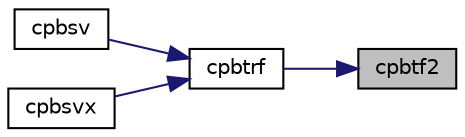 digraph "cpbtf2"
{
 // LATEX_PDF_SIZE
  edge [fontname="Helvetica",fontsize="10",labelfontname="Helvetica",labelfontsize="10"];
  node [fontname="Helvetica",fontsize="10",shape=record];
  rankdir="RL";
  Node1 [label="cpbtf2",height=0.2,width=0.4,color="black", fillcolor="grey75", style="filled", fontcolor="black",tooltip="CPBTF2 computes the Cholesky factorization of a symmetric/Hermitian positive definite band matrix (un..."];
  Node1 -> Node2 [dir="back",color="midnightblue",fontsize="10",style="solid",fontname="Helvetica"];
  Node2 [label="cpbtrf",height=0.2,width=0.4,color="black", fillcolor="white", style="filled",URL="$cpbtrf_8f.html#af33933d8a7b2f806d3072cdb1405fd6f",tooltip="CPBTRF"];
  Node2 -> Node3 [dir="back",color="midnightblue",fontsize="10",style="solid",fontname="Helvetica"];
  Node3 [label="cpbsv",height=0.2,width=0.4,color="black", fillcolor="white", style="filled",URL="$cpbsv_8f.html#a058015813562df2e1100200bd87c692c",tooltip="CPBSV computes the solution to system of linear equations A * X = B for OTHER matrices"];
  Node2 -> Node4 [dir="back",color="midnightblue",fontsize="10",style="solid",fontname="Helvetica"];
  Node4 [label="cpbsvx",height=0.2,width=0.4,color="black", fillcolor="white", style="filled",URL="$cpbsvx_8f.html#ab6eacad249a7dcb36a0fae555742c656",tooltip="CPBSVX computes the solution to system of linear equations A * X = B for OTHER matrices"];
}
